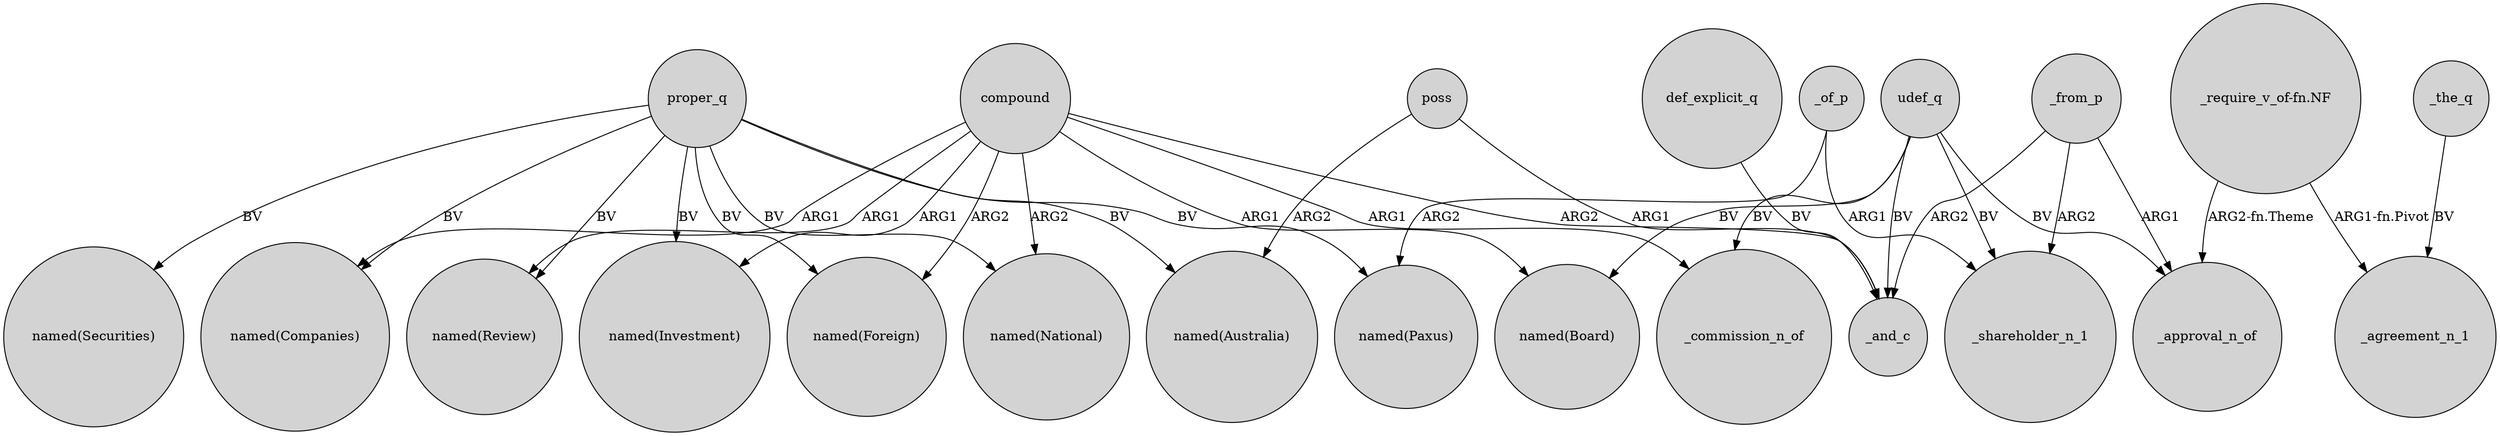 digraph {
	node [shape=circle style=filled]
	proper_q -> "named(Review)" [label=BV]
	compound -> "named(Foreign)" [label=ARG2]
	poss -> "named(Australia)" [label=ARG2]
	proper_q -> "named(Foreign)" [label=BV]
	poss -> _and_c [label=ARG1]
	def_explicit_q -> _and_c [label=BV]
	compound -> "named(Companies)" [label=ARG1]
	_of_p -> _shareholder_n_1 [label=ARG1]
	udef_q -> _shareholder_n_1 [label=BV]
	proper_q -> "named(Paxus)" [label=BV]
	compound -> "named(National)" [label=ARG2]
	compound -> _and_c [label=ARG2]
	compound -> "named(Board)" [label=ARG1]
	_the_q -> _agreement_n_1 [label=BV]
	udef_q -> "named(Board)" [label=BV]
	proper_q -> "named(Companies)" [label=BV]
	_from_p -> _shareholder_n_1 [label=ARG2]
	proper_q -> "named(Securities)" [label=BV]
	compound -> "named(Investment)" [label=ARG1]
	compound -> "named(Review)" [label=ARG1]
	"_require_v_of-fn.NF" -> _approval_n_of [label="ARG2-fn.Theme"]
	udef_q -> _commission_n_of [label=BV]
	"_require_v_of-fn.NF" -> _agreement_n_1 [label="ARG1-fn.Pivot"]
	compound -> _commission_n_of [label=ARG1]
	_of_p -> "named(Paxus)" [label=ARG2]
	proper_q -> "named(National)" [label=BV]
	udef_q -> _approval_n_of [label=BV]
	_from_p -> _and_c [label=ARG2]
	proper_q -> "named(Investment)" [label=BV]
	udef_q -> _and_c [label=BV]
	_from_p -> _approval_n_of [label=ARG1]
	proper_q -> "named(Australia)" [label=BV]
}
